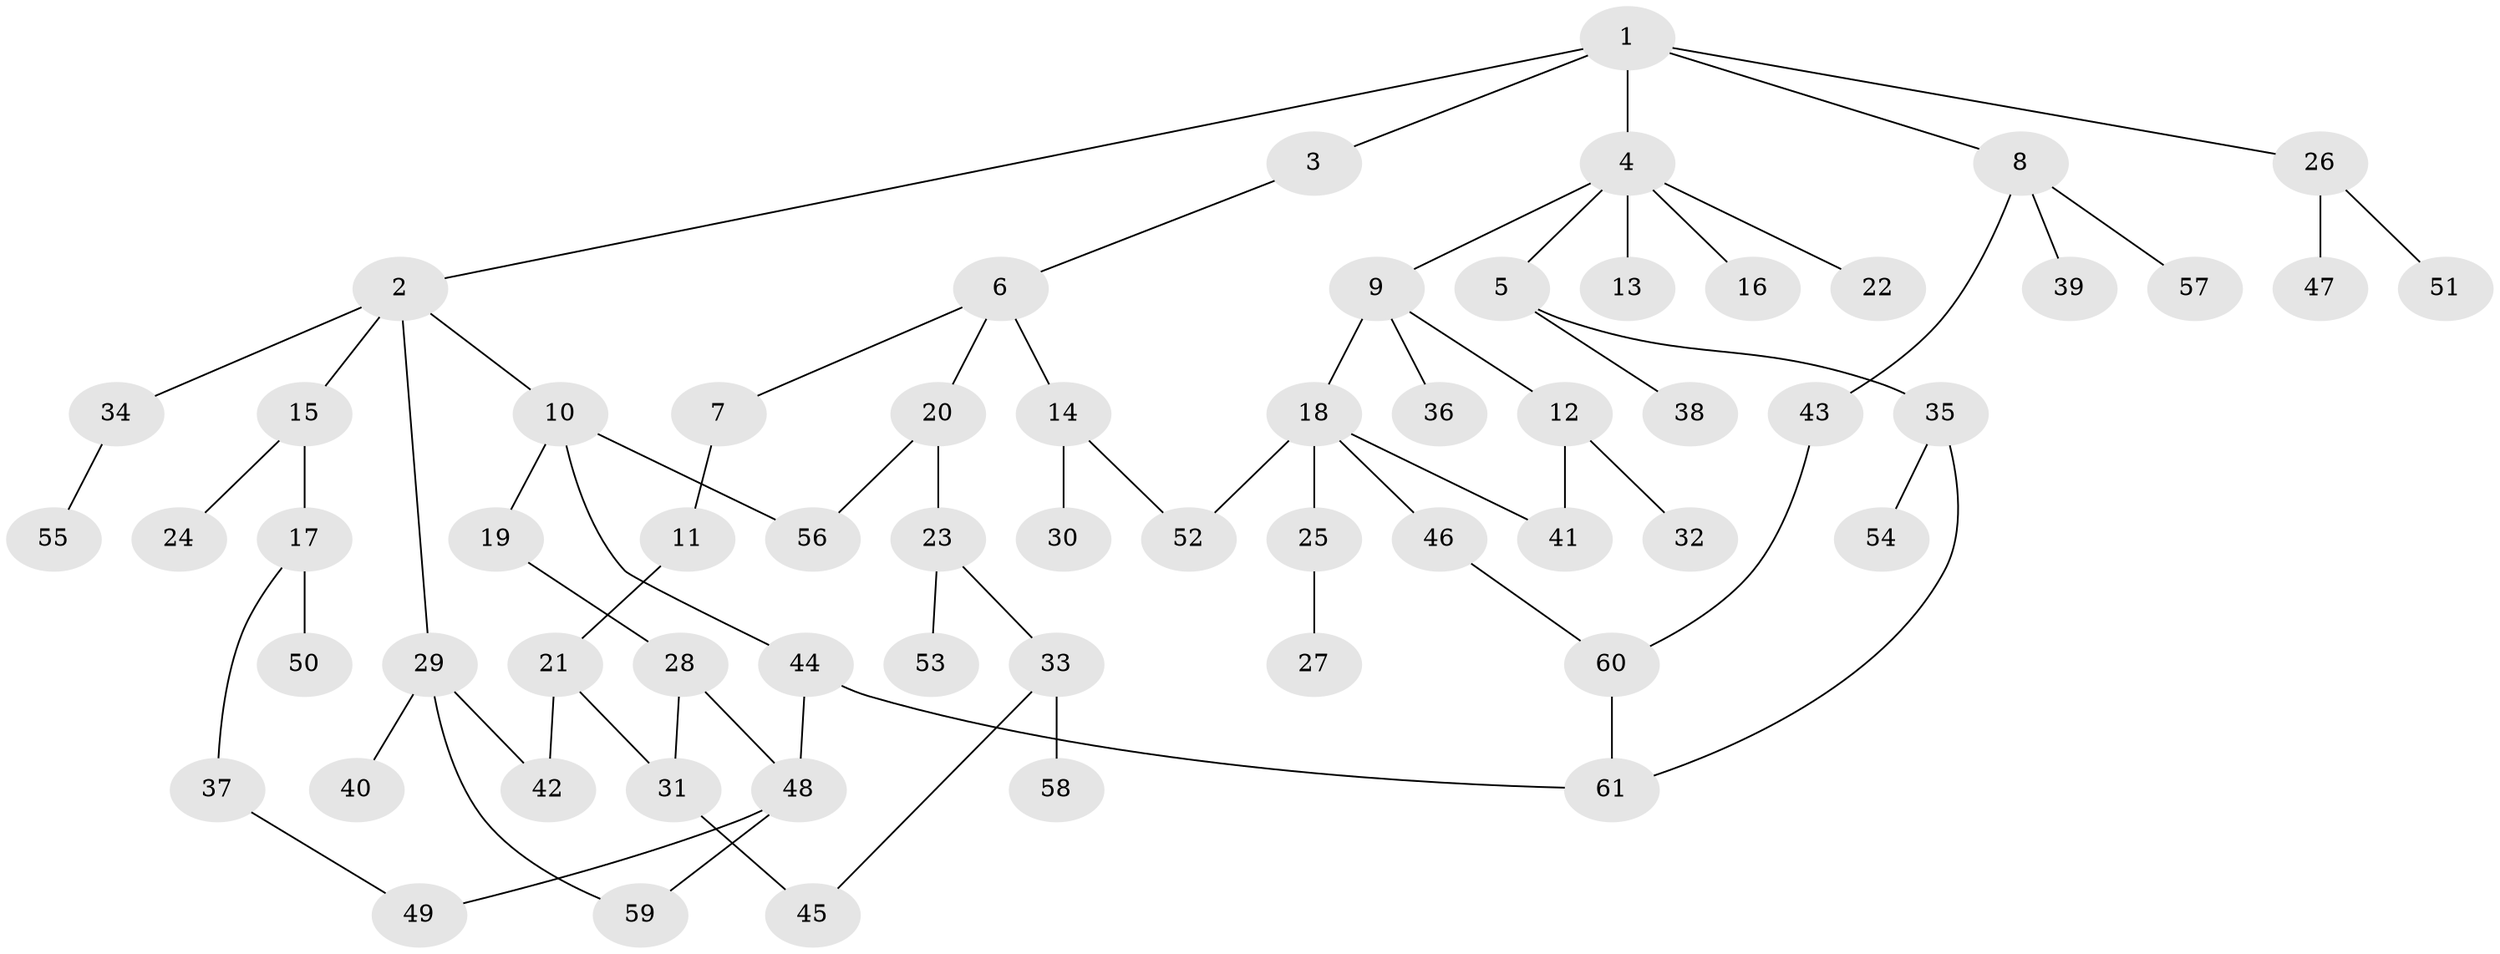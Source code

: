 // coarse degree distribution, {10: 0.041666666666666664, 6: 0.041666666666666664, 4: 0.125, 5: 0.08333333333333333, 2: 0.20833333333333334, 1: 0.375, 3: 0.125}
// Generated by graph-tools (version 1.1) at 2025/17/03/04/25 18:17:04]
// undirected, 61 vertices, 72 edges
graph export_dot {
graph [start="1"]
  node [color=gray90,style=filled];
  1;
  2;
  3;
  4;
  5;
  6;
  7;
  8;
  9;
  10;
  11;
  12;
  13;
  14;
  15;
  16;
  17;
  18;
  19;
  20;
  21;
  22;
  23;
  24;
  25;
  26;
  27;
  28;
  29;
  30;
  31;
  32;
  33;
  34;
  35;
  36;
  37;
  38;
  39;
  40;
  41;
  42;
  43;
  44;
  45;
  46;
  47;
  48;
  49;
  50;
  51;
  52;
  53;
  54;
  55;
  56;
  57;
  58;
  59;
  60;
  61;
  1 -- 2;
  1 -- 3;
  1 -- 4;
  1 -- 8;
  1 -- 26;
  2 -- 10;
  2 -- 15;
  2 -- 29;
  2 -- 34;
  3 -- 6;
  4 -- 5;
  4 -- 9;
  4 -- 13;
  4 -- 16;
  4 -- 22;
  5 -- 35;
  5 -- 38;
  6 -- 7;
  6 -- 14;
  6 -- 20;
  7 -- 11;
  8 -- 39;
  8 -- 43;
  8 -- 57;
  9 -- 12;
  9 -- 18;
  9 -- 36;
  10 -- 19;
  10 -- 44;
  10 -- 56;
  11 -- 21;
  12 -- 32;
  12 -- 41;
  14 -- 30;
  14 -- 52;
  15 -- 17;
  15 -- 24;
  17 -- 37;
  17 -- 50;
  18 -- 25;
  18 -- 41;
  18 -- 46;
  18 -- 52;
  19 -- 28;
  20 -- 23;
  20 -- 56;
  21 -- 42;
  21 -- 31;
  23 -- 33;
  23 -- 53;
  25 -- 27;
  26 -- 47;
  26 -- 51;
  28 -- 31;
  28 -- 48;
  29 -- 40;
  29 -- 42;
  29 -- 59;
  31 -- 45;
  33 -- 45;
  33 -- 58;
  34 -- 55;
  35 -- 54;
  35 -- 61;
  37 -- 49;
  43 -- 60;
  44 -- 61;
  44 -- 48;
  46 -- 60;
  48 -- 49;
  48 -- 59;
  60 -- 61;
}
